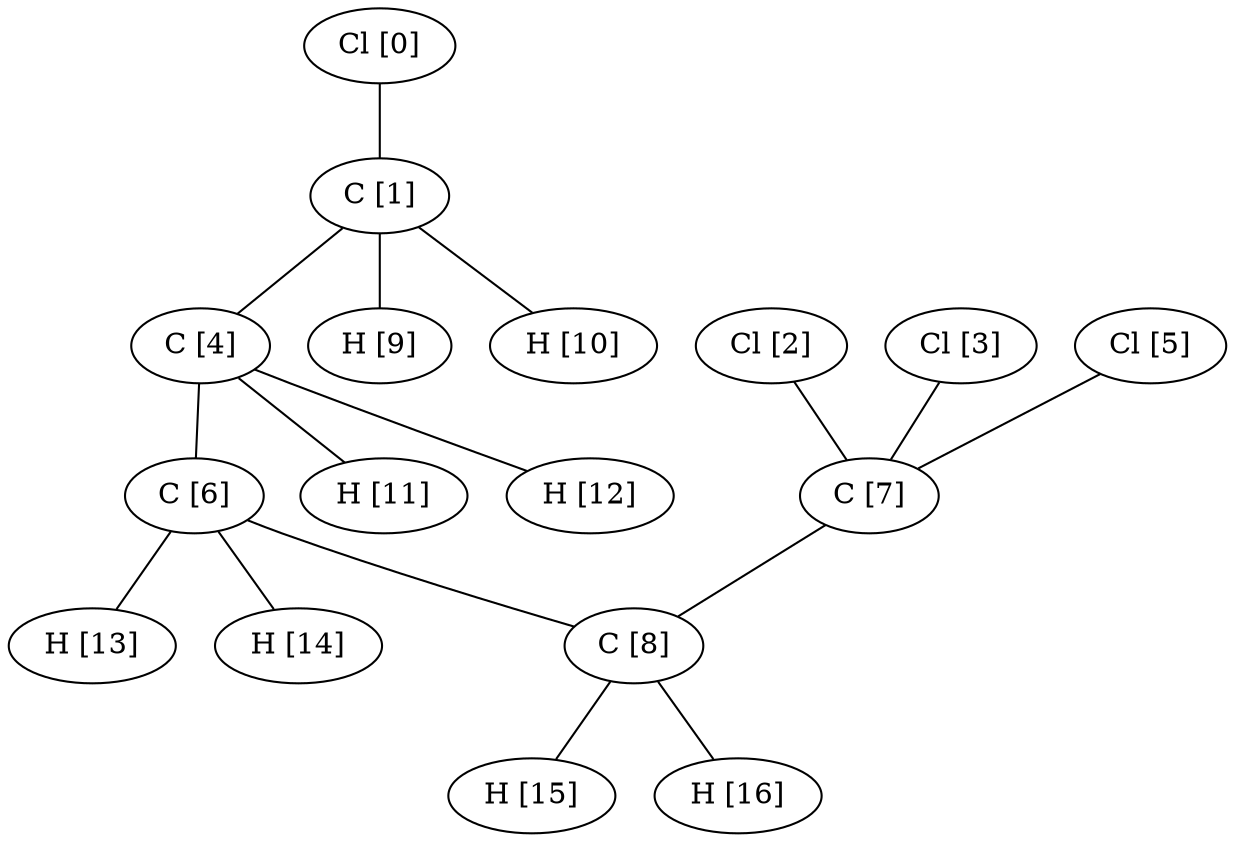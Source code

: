 graph G {
0[label="Cl [0]"];
1[label="C [1]"];
2[label="Cl [2]"];
3[label="Cl [3]"];
4[label="C [4]"];
5[label="Cl [5]"];
6[label="C [6]"];
7[label="C [7]"];
8[label="C [8]"];
9[label="H [9]"];
10[label="H [10]"];
11[label="H [11]"];
12[label="H [12]"];
13[label="H [13]"];
14[label="H [14]"];
15[label="H [15]"];
16[label="H [16]"];
0--1 ;
1--4 ;
1--9 ;
1--10 ;
2--7 ;
3--7 ;
4--6 ;
4--11 ;
4--12 ;
5--7 ;
6--8 ;
6--13 ;
6--14 ;
7--8 ;
8--15 ;
8--16 ;
}
